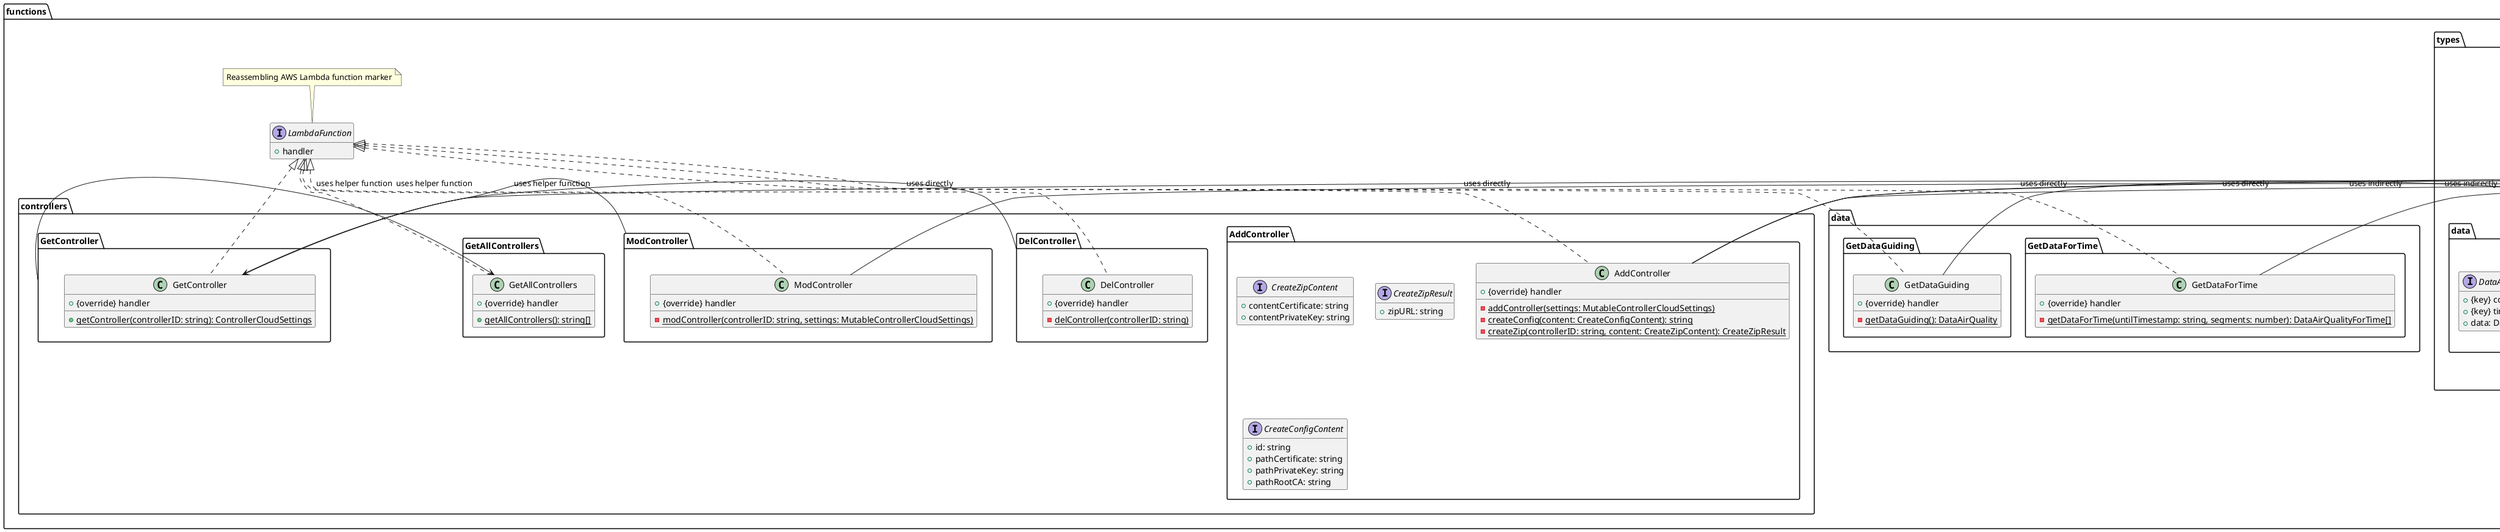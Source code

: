@startuml

hide empty fields
hide empty methods

package functions {

    package types {

        interface ZodSchema
        note top of ZodSchema: Reassembling a schema parsing marker

        package controller {
            ' TYPE MutableControllerCloudSettings
            interface MutableControllerCloudSettings implements functions.types.ZodSchema {
                + name: string
                + interval: number
            }
            ' TYPE ControllerCloudSettings
            interface ControllerCloudSettings implements functions.types.ZodSchema {
                + id: string
                + configURL: string
                + settings: MutableControllerCloudSettings
            }
            ' TYPE ControllerConfig
            interface ControllerConfig implements functions.types.ZodSchema {
                [mqtt]
                + username: string
                + password: string
                + path_RootCA: string
                + path_Certificate: string
                + path_PrivateKey: string
                + use_tls: boolean
                + host: string
                + port: number
            }
        }

        package data {
            ' TYPE DataAirQuality
            interface DataAirQuality implements functions.types.ZodSchema {
                + pm2_5: number
                + pm10: number
                + co2: number
                + temperature: number
                + humidity: number
            }
            ' TYPE DataAirQualityStoredEntry
            interface DataAirQualityStoredEntry implements functions.types.ZodSchema {
                + {key} controllerID: string
                + {key} timeStampISO: string
                + data: DataAirQuality
            }
            DataAirQualityStoredEntry -> DataAirQuality: stores internally
            ' TYPE DataAirQualityForController
            interface DataAirQualityForController implements functions.types.ZodSchema {
                + controllerID: string
                + data: DataAirQuality
            }
            DataAirQualityForController -> DataAirQuality: stores internally
            ' TYPE DataAirQualityForTime
            interface DataAirQualityForTime implements functions.types.ZodSchema {
                + timeStampISO: string
                + entries: DataAirQualityPerController[]
            }
            DataAirQualityForTime -> DataAirQualityForController: stores internally
        }

    }

    interface LambdaFunction {
        + handler
    }
    note top of LambdaFunction: Reassembling AWS Lambda function marker

    package controllers {

        ' FUNCTION "getAllControllers"
        package GetAllControllers {
            class GetAllControllers implements functions.LambdaFunction {
                + {override} handler

                + {static} getAllControllers(): string[]
            }
        }

        ' FUNCTION "addController"
        package AddController {
            class AddController implements functions.LambdaFunction {
                + {override} handler

                - {static} addController(settings: MutableControllerCloudSettings)
                - {static} createConfig(content: CreateConfigContent): string
                - {static} createZip(controllerID: string, content: CreateZipContent): CreateZipResult
            }
            AddController -> functions.types.controller.MutableControllerCloudSettings: uses directly
            AddController -> functions.types.controller.ControllerCloudSettings: uses indirectly
            AddController -> functions.types.controller.ControllerConfig: uses indirectly
            interface CreateZipContent {
                + contentCertificate: string
                + contentPrivateKey: string
            }
            interface CreateZipResult {
                + zipURL: string
            }
            interface CreateConfigContent {
                + id: string
                + pathCertificate: string
                + pathPrivateKey: string
                + pathRootCA: string
            }
        }

        ' FUNCTION getController
        package GetController {
            class GetController implements functions.LambdaFunction {
                + {override} handler

                + {static} getController(controllerID: string): ControllerCloudSettings
            }
            GetController -> functions.types.controller.ControllerCloudSettings: uses directly
        }
        GetController -> GetAllControllers.GetAllControllers: uses helper function

        ' FUNCTION modController
        package ModController {
            class ModController implements functions.LambdaFunction {
                + {override} handler

                - {static} modController(controllerID: string, settings: MutableControllerCloudSettings)
            }
            ModController -> functions.types.controller.MutableControllerCloudSettings: uses directly
        }
        ModController -> GetController.GetController: uses helper function

        ' FUNCTION delController
        package DelController {
            class DelController implements functions.LambdaFunction {
                + {override} handler

                - {static} delController(controllerID: string)
            }
        }
        DelController -> GetController.GetController: uses helper function

    }

    package data {

        ' FUNCTION getDataGuiding
        package GetDataGuiding {

            class GetDataGuiding implements functions.LambdaFunction {
                + {override} handler

                - {static} getDataGuiding(): DataAirQuality
            }
            GetDataGuiding -> functions.types.data.DataAirQuality: uses directly

        }

        ' FUNCTION getDataForTime
        package GetDataForTime {

            class GetDataForTime implements functions.LambdaFunction {
                + {override} handler

                - {static} getDataForTime(untilTimestamp: string, segments: number): DataAirQualityForTime[]
            }
            GetDataForTime -> functions.types.data.DataAirQualityForTime: uses directly

        }

    }

}

@enduml